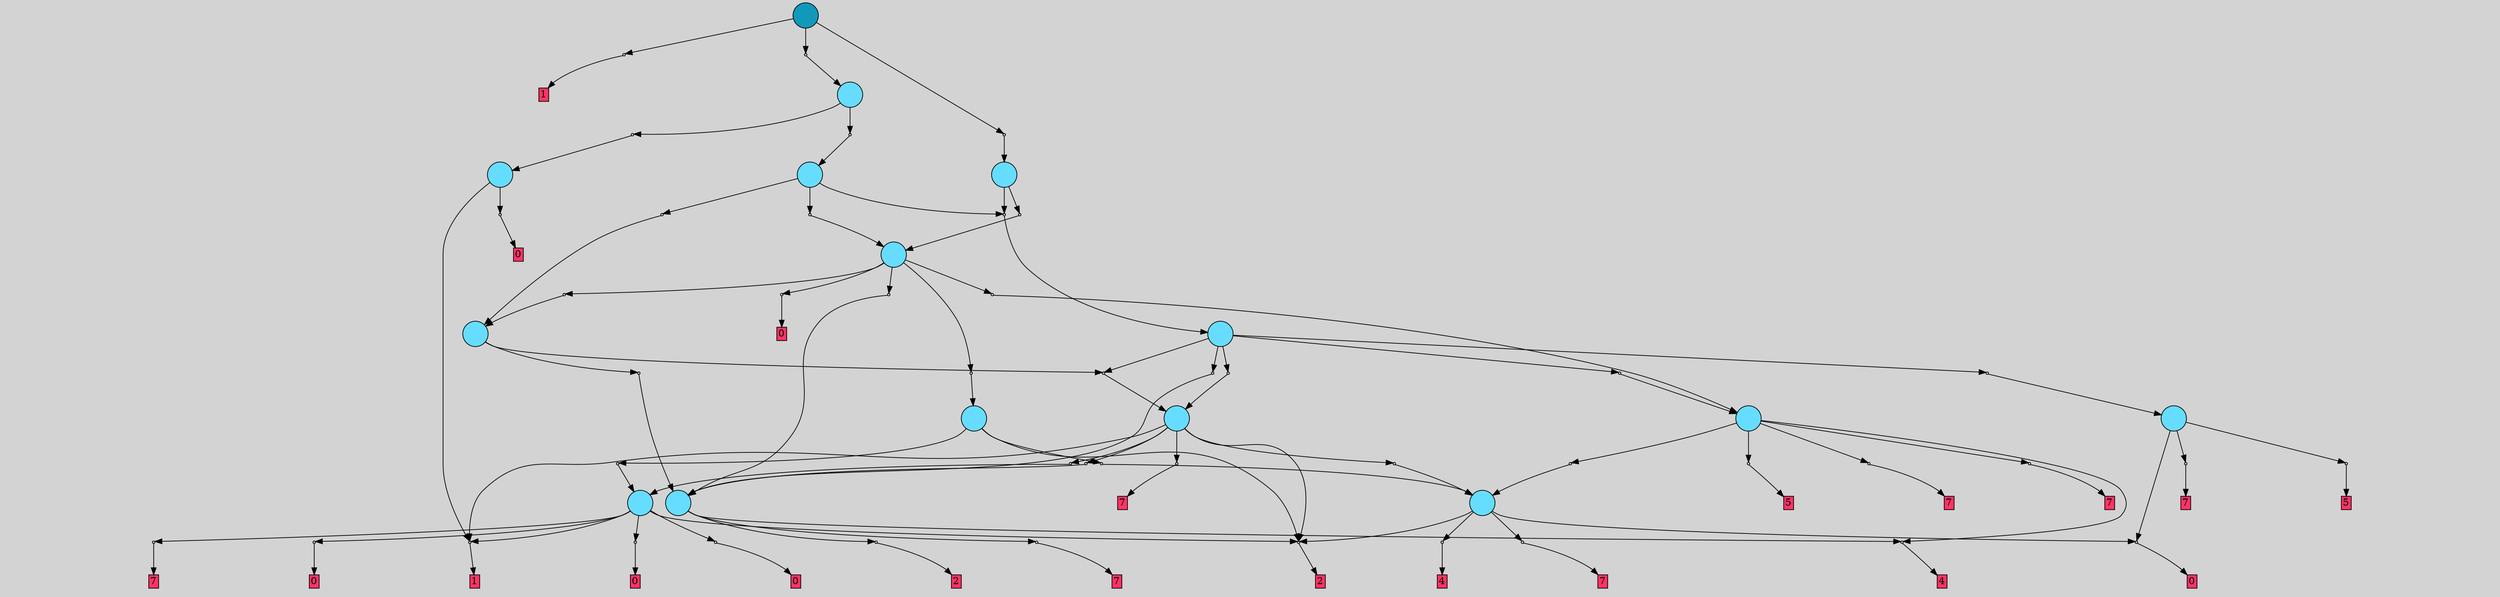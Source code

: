 // File exported with GEGELATI v1.3.1
// On the 2024-04-12 16:07:03
// With the File::TPGGraphDotExporter
digraph{
	graph[pad = "0.212, 0.055" bgcolor = lightgray]
	node[shape=circle style = filled label = ""]
		T0 [fillcolor="#66ddff"]
		T1 [fillcolor="#66ddff"]
		T2 [fillcolor="#66ddff"]
		T3 [fillcolor="#66ddff"]
		T4 [fillcolor="#66ddff"]
		T5 [fillcolor="#66ddff"]
		T6 [fillcolor="#66ddff"]
		T7 [fillcolor="#66ddff"]
		T8 [fillcolor="#66ddff"]
		T9 [fillcolor="#66ddff"]
		T10 [fillcolor="#66ddff"]
		T11 [fillcolor="#66ddff"]
		T12 [fillcolor="#66ddff"]
		T13 [fillcolor="#66ddff"]
		T14 [fillcolor="#1199bb"]
		P0 [fillcolor="#cccccc" shape=point] //
		I0 [shape=box style=invis label=""]
		P0 -> I0[style=invis]
		A0 [fillcolor="#ff3366" shape=box margin=0.03 width=0 height=0 label="0"]
		T0 -> P0 -> A0
		P1 [fillcolor="#cccccc" shape=point] //
		I1 [shape=box style=invis label="0|0&0|5#3|5#2|6#4|4&#92;n"]
		P1 -> I1[style=invis]
		A1 [fillcolor="#ff3366" shape=box margin=0.03 width=0 height=0 label="1"]
		T0 -> P1 -> A1
		P2 [fillcolor="#cccccc" shape=point] //
		I2 [shape=box style=invis label="3|0&3|4#3|0#3|1#1|1&#92;n"]
		P2 -> I2[style=invis]
		A2 [fillcolor="#ff3366" shape=box margin=0.03 width=0 height=0 label="7"]
		T1 -> P2 -> A2
		P3 [fillcolor="#cccccc" shape=point] //
		I3 [shape=box style=invis label=""]
		P3 -> I3[style=invis]
		A3 [fillcolor="#ff3366" shape=box margin=0.03 width=0 height=0 label="4"]
		T1 -> P3 -> A3
		P4 [fillcolor="#cccccc" shape=point] //
		I4 [shape=box style=invis label="0|0&3|5#1|4#2|5#2|2&#92;n"]
		P4 -> I4[style=invis]
		A4 [fillcolor="#ff3366" shape=box margin=0.03 width=0 height=0 label="0"]
		T1 -> P4 -> A4
		P5 [fillcolor="#cccccc" shape=point] //
		I5 [shape=box style=invis label="4|0&1|2#2|2#1|6#3|5&#92;n"]
		P5 -> I5[style=invis]
		A5 [fillcolor="#ff3366" shape=box margin=0.03 width=0 height=0 label="2"]
		T1 -> P5 -> A5
		P6 [fillcolor="#cccccc" shape=point] //
		I6 [shape=box style=invis label="4|0&1|2#2|5#1|6#3|5&#92;n"]
		P6 -> I6[style=invis]
		A6 [fillcolor="#ff3366" shape=box margin=0.03 width=0 height=0 label="2"]
		T2 -> P6 -> A6
		P7 [fillcolor="#cccccc" shape=point] //
		I7 [shape=box style=invis label="1|0&3|4#0|3#2|2#3|4&#92;n"]
		P7 -> I7[style=invis]
		A7 [fillcolor="#ff3366" shape=box margin=0.03 width=0 height=0 label="7"]
		T2 -> P7 -> A7
		P8 [fillcolor="#cccccc" shape=point] //
		I8 [shape=box style=invis label="0|0&2|1#1|7#1|3#4|3&#92;n"]
		P8 -> I8[style=invis]
		A8 [fillcolor="#ff3366" shape=box margin=0.03 width=0 height=0 label="4"]
		T2 -> P8 -> A8
		T3 -> P5
		P9 [fillcolor="#cccccc" shape=point] //
		I9 [shape=box style=invis label="5|0&3|5#1|4#3|5#0|2&#92;n"]
		P9 -> I9[style=invis]
		A9 [fillcolor="#ff3366" shape=box margin=0.03 width=0 height=0 label="0"]
		T3 -> P9 -> A9
		P10 [fillcolor="#cccccc" shape=point] //
		I10 [shape=box style=invis label="0|0&3|5#1|4#2|5#2|2&#92;n"]
		P10 -> I10[style=invis]
		A10 [fillcolor="#ff3366" shape=box margin=0.03 width=0 height=0 label="0"]
		T3 -> P10 -> A10
		P11 [fillcolor="#cccccc" shape=point] //
		I11 [shape=box style=invis label="1|0&1|3#1|7#4|3#0|7&#92;n"]
		P11 -> I11[style=invis]
		A11 [fillcolor="#ff3366" shape=box margin=0.03 width=0 height=0 label="7"]
		T3 -> P11 -> A11
		T3 -> P1
		P12 [fillcolor="#cccccc" shape=point] //
		I12 [shape=box style=invis label="5|0&4|6#1|5#1|5#4|5&#92;n"]
		P12 -> I12[style=invis]
		A12 [fillcolor="#ff3366" shape=box margin=0.03 width=0 height=0 label="0"]
		T3 -> P12 -> A12
		P13 [fillcolor="#cccccc" shape=point] //
		I13 [shape=box style=invis label="6|0&3|4#4|6#3|3#1|0&#92;n"]
		P13 -> I13[style=invis]
		A13 [fillcolor="#ff3366" shape=box margin=0.03 width=0 height=0 label="7"]
		T4 -> P13 -> A13
		T4 -> P4
		P14 [fillcolor="#cccccc" shape=point] //
		I14 [shape=box style=invis label="2|0&3|2#4|5#2|6#0|0&#92;n"]
		P14 -> I14[style=invis]
		A14 [fillcolor="#ff3366" shape=box margin=0.03 width=0 height=0 label="5"]
		T4 -> P14 -> A14
		P15 [fillcolor="#cccccc" shape=point] //
		I15 [shape=box style=invis label="2|0&3|2#4|5#2|6#0|0&#92;n"]
		P15 -> I15[style=invis]
		A15 [fillcolor="#ff3366" shape=box margin=0.03 width=0 height=0 label="5"]
		T5 -> P15 -> A15
		P16 [fillcolor="#cccccc" shape=point] //
		I16 [shape=box style=invis label="6|0&3|6#3|5#0|5#2|2&#92;n"]
		P16 -> I16[style=invis]
		T5 -> P16 -> T1
		P17 [fillcolor="#cccccc" shape=point] //
		I17 [shape=box style=invis label="1|0&3|4#0|3#2|2#3|4&#92;n"]
		P17 -> I17[style=invis]
		A16 [fillcolor="#ff3366" shape=box margin=0.03 width=0 height=0 label="7"]
		T5 -> P17 -> A16
		P18 [fillcolor="#cccccc" shape=point] //
		I18 [shape=box style=invis label="1|0&2|4#0|3#2|2#3|4&#92;n"]
		P18 -> I18[style=invis]
		A17 [fillcolor="#ff3366" shape=box margin=0.03 width=0 height=0 label="7"]
		T5 -> P18 -> A17
		T5 -> P8
		P19 [fillcolor="#cccccc" shape=point] //
		I19 [shape=box style=invis label="4|0&3|0#0|0#3|4#1|1&#92;n"]
		P19 -> I19[style=invis]
		T6 -> P19 -> T3
		P20 [fillcolor="#cccccc" shape=point] //
		I20 [shape=box style=invis label="1|0&1|0#0|3#0|2#3|4&#92;n"]
		P20 -> I20[style=invis]
		T6 -> P20 -> T1
		T6 -> P5
		P21 [fillcolor="#cccccc" shape=point] //
		I21 [shape=box style=invis label="6|0&3|4#4|6#3|3#1|0&#92;n"]
		P21 -> I21[style=invis]
		T7 -> P21 -> T2
		P22 [fillcolor="#cccccc" shape=point] //
		I22 [shape=box style=invis label="1|0&3|7#1|6#4|6#3|7&#92;n"]
		P22 -> I22[style=invis]
		A18 [fillcolor="#ff3366" shape=box margin=0.03 width=0 height=0 label="7"]
		T7 -> P22 -> A18
		P23 [fillcolor="#cccccc" shape=point] //
		I23 [shape=box style=invis label="4|0&3|1#0|0#3|4#1|1&#92;n"]
		P23 -> I23[style=invis]
		T7 -> P23 -> T3
		P24 [fillcolor="#cccccc" shape=point] //
		I24 [shape=box style=invis label="6|0&3|6#3|5#0|5#2|2&#92;n"]
		P24 -> I24[style=invis]
		T7 -> P24 -> T1
		T7 -> P5
		T7 -> P1
		P25 [fillcolor="#cccccc" shape=point] //
		I25 [shape=box style=invis label="7|0&0|5#0|0#2|4#4|1&#92;n"]
		P25 -> I25[style=invis]
		T8 -> P25 -> T7
		P26 [fillcolor="#cccccc" shape=point] //
		I26 [shape=box style=invis label="6|0&1|0#2|2#4|1#3|4&#92;n"]
		P26 -> I26[style=invis]
		T8 -> P26 -> T2
		P27 [fillcolor="#cccccc" shape=point] //
		I27 [shape=box style=invis label="6|0&2|3#4|7#0|4#0|6&#92;n"]
		P27 -> I27[style=invis]
		T9 -> P27 -> T5
		P28 [fillcolor="#cccccc" shape=point] //
		I28 [shape=box style=invis label="6|0&1|0#2|2#4|3#3|4&#92;n"]
		P28 -> I28[style=invis]
		T9 -> P28 -> T2
		P29 [fillcolor="#cccccc" shape=point] //
		I29 [shape=box style=invis label="2|4&4|3#3|6#0|7#3|0&#92;n2|2&4|7#0|4#2|6#1|2&#92;n2|0&4|4#0|2#3|1#3|1&#92;n"]
		P29 -> I29[style=invis]
		T9 -> P29 -> T6
		P30 [fillcolor="#cccccc" shape=point] //
		I30 [shape=box style=invis label="1|0&3|4#4|0#3|2#3|5&#92;n"]
		P30 -> I30[style=invis]
		T9 -> P30 -> T8
		P31 [fillcolor="#cccccc" shape=point] //
		I31 [shape=box style=invis label="0|0&4|7#1|0#2|5#4|5&#92;n"]
		P31 -> I31[style=invis]
		A19 [fillcolor="#ff3366" shape=box margin=0.03 width=0 height=0 label="0"]
		T9 -> P31 -> A19
		P32 [fillcolor="#cccccc" shape=point] //
		I32 [shape=box style=invis label="6|0&2|3#4|7#0|4#0|6&#92;n"]
		P32 -> I32[style=invis]
		T10 -> P32 -> T5
		T10 -> P25
		P33 [fillcolor="#cccccc" shape=point] //
		I33 [shape=box style=invis label="2|0&3|3#1|2#4|3#1|2&#92;n"]
		P33 -> I33[style=invis]
		T10 -> P33 -> T4
		P34 [fillcolor="#cccccc" shape=point] //
		I34 [shape=box style=invis label="6|3&1|6#2|2#2|6#1|7&#92;n2|0&0|3#3|4#4|6#3|1&#92;n"]
		P34 -> I34[style=invis]
		T10 -> P34 -> T7
		P35 [fillcolor="#cccccc" shape=point] //
		I35 [shape=box style=invis label="6|0&1|0#2|2#4|3#3|4&#92;n"]
		P35 -> I35[style=invis]
		T10 -> P35 -> T2
		P36 [fillcolor="#cccccc" shape=point] //
		I36 [shape=box style=invis label="3|0&3|7#0|7#3|4#0|1&#92;n"]
		P36 -> I36[style=invis]
		T11 -> P36 -> T10
		P37 [fillcolor="#cccccc" shape=point] //
		I37 [shape=box style=invis label="7|0&3|4#0|1#4|6#1|7&#92;n"]
		P37 -> I37[style=invis]
		T11 -> P37 -> T9
		T12 -> P36
		P38 [fillcolor="#cccccc" shape=point] //
		I38 [shape=box style=invis label="1|3&3|1#3|1#1|6#1|1&#92;n2|0&0|3#1|1#4|3#1|1&#92;n"]
		P38 -> I38[style=invis]
		T12 -> P38 -> T8
		P39 [fillcolor="#cccccc" shape=point] //
		I39 [shape=box style=invis label="7|0&3|4#0|1#4|0#1|7&#92;n"]
		P39 -> I39[style=invis]
		T12 -> P39 -> T9
		P40 [fillcolor="#cccccc" shape=point] //
		I40 [shape=box style=invis label="6|0&4|0#1|4#3|2#3|1&#92;n"]
		P40 -> I40[style=invis]
		T13 -> P40 -> T12
		P41 [fillcolor="#cccccc" shape=point] //
		I41 [shape=box style=invis label="6|3&2|2#2|2#2|5#3|3&#92;n2|0&0|3#3|0#4|6#3|1&#92;n"]
		P41 -> I41[style=invis]
		T13 -> P41 -> T0
		P42 [fillcolor="#cccccc" shape=point] //
		I42 [shape=box style=invis label="1|5&4|3#3|0#4|7#1|7&#92;n0|0&0|5#3|5#2|7#4|4&#92;n"]
		P42 -> I42[style=invis]
		A20 [fillcolor="#ff3366" shape=box margin=0.03 width=0 height=0 label="1"]
		T14 -> P42 -> A20
		P43 [fillcolor="#cccccc" shape=point] //
		I43 [shape=box style=invis label="7|0&1|1#4|7#3|0#1|6&#92;n"]
		P43 -> I43[style=invis]
		T14 -> P43 -> T13
		P44 [fillcolor="#cccccc" shape=point] //
		I44 [shape=box style=invis label="2|0&2|6#2|7#2|1#3|0&#92;n"]
		P44 -> I44[style=invis]
		T14 -> P44 -> T11
		{ rank= same T14 }
}
